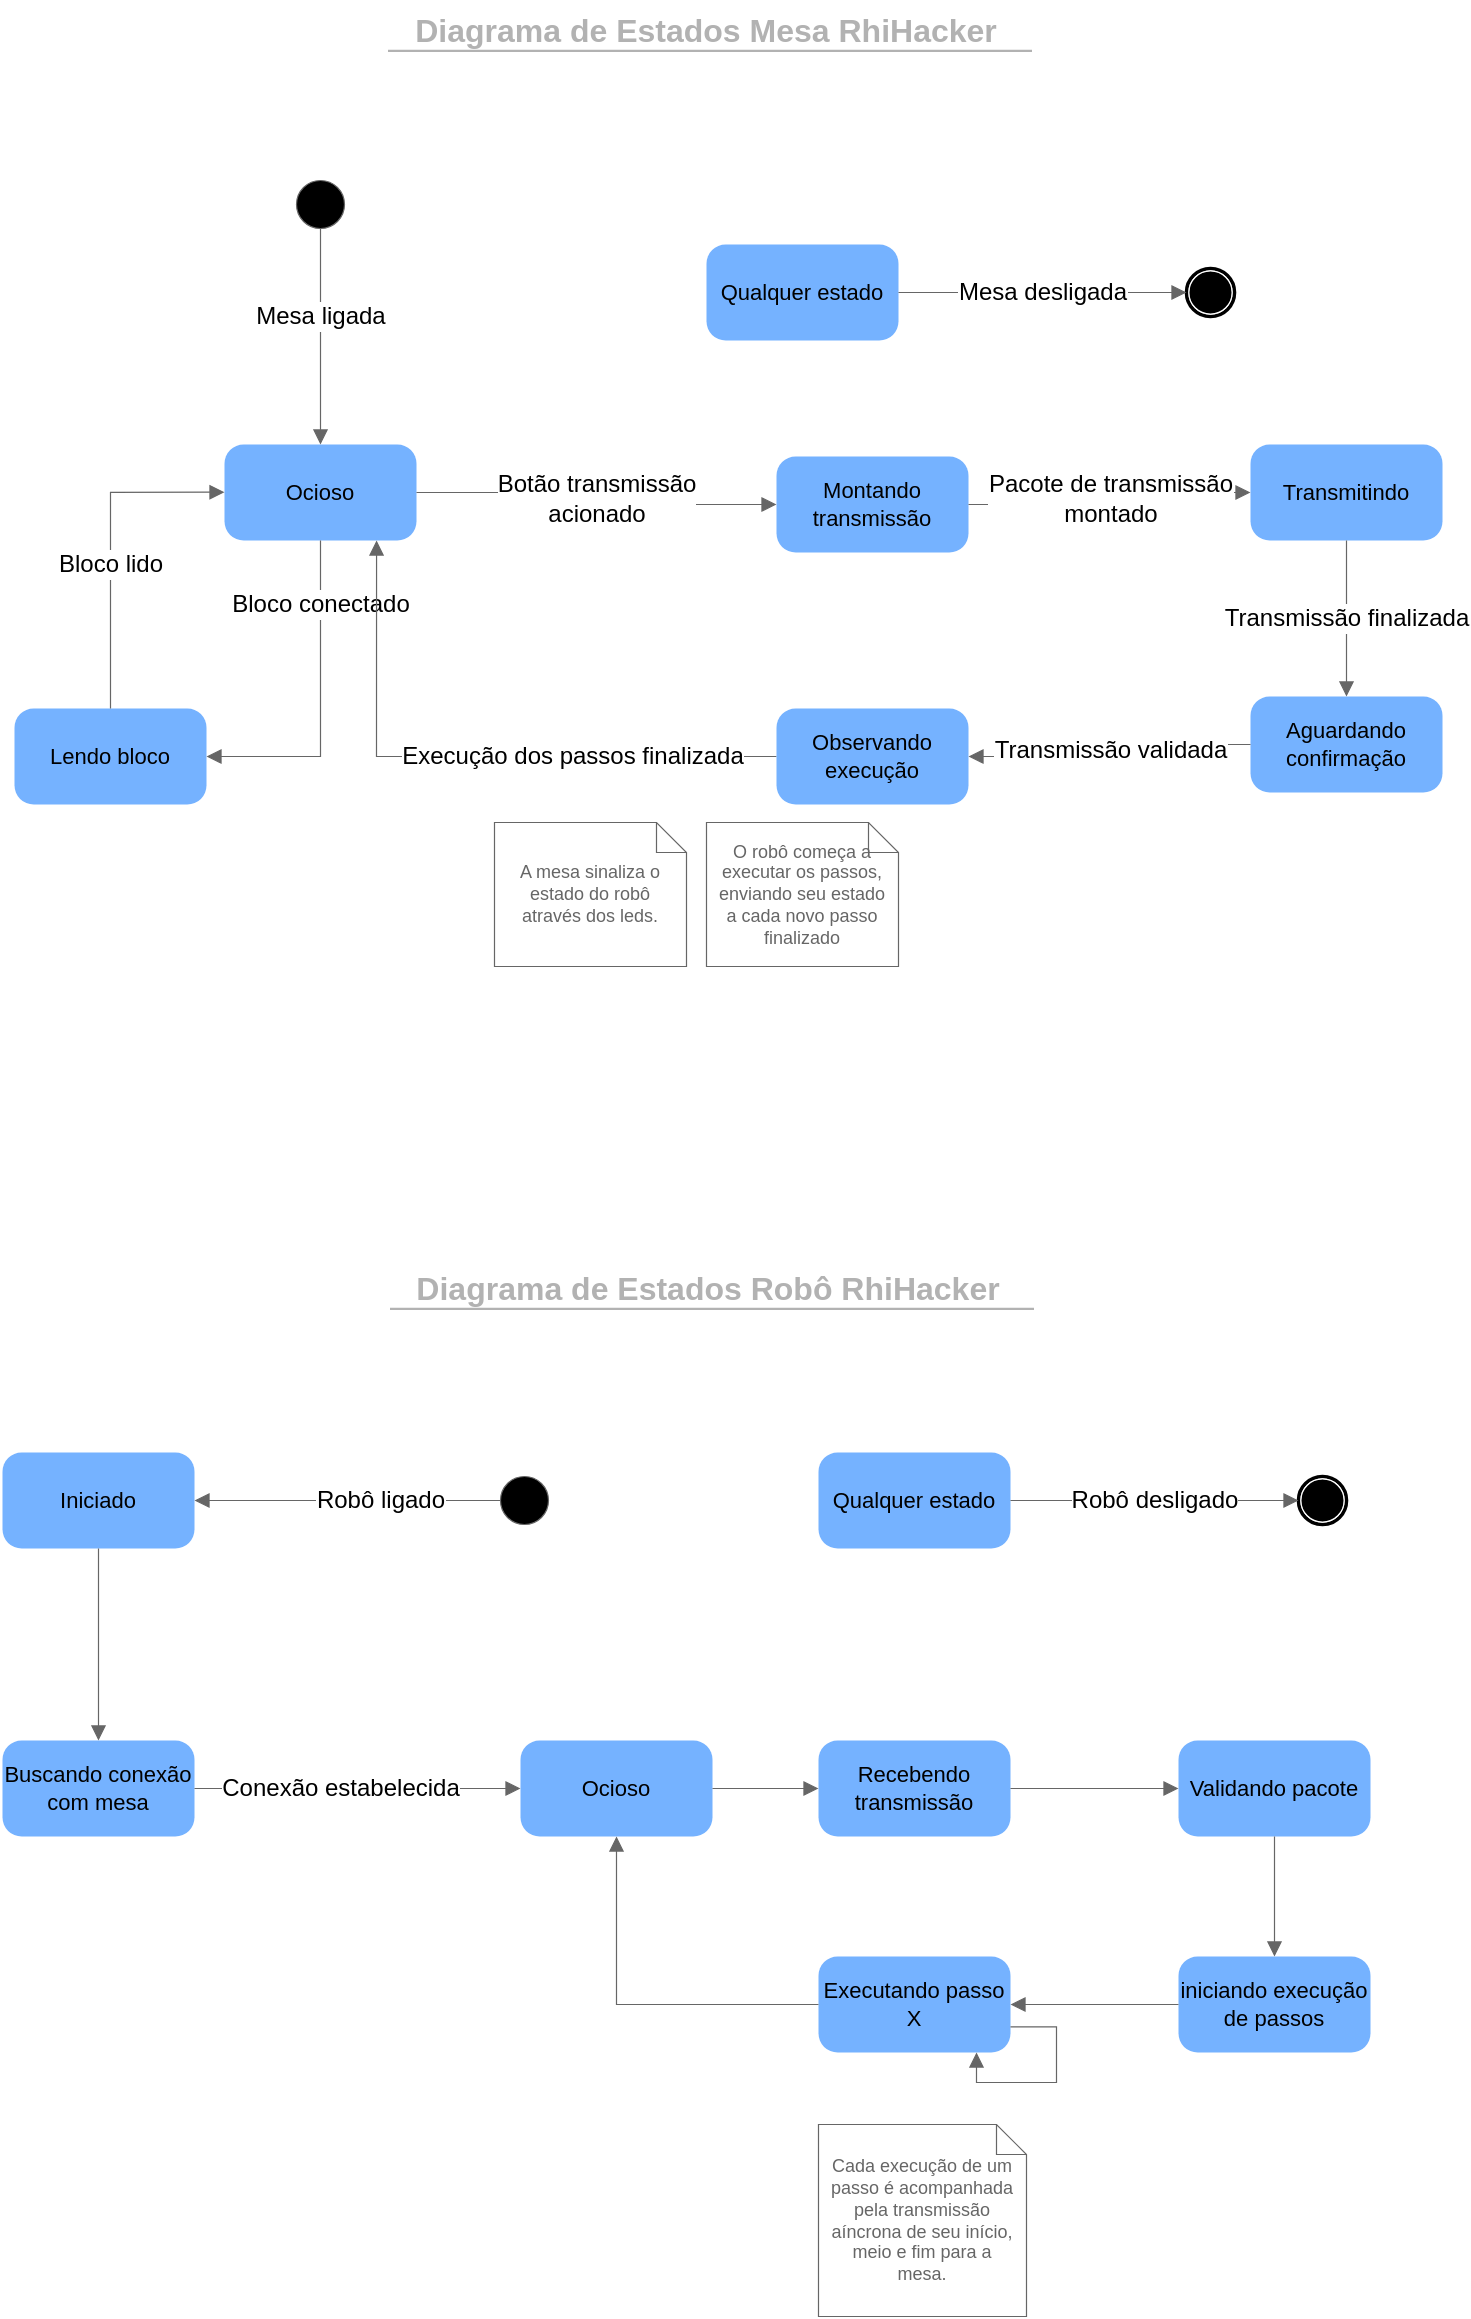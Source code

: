 <mxfile version="10.8.0" type="device"><diagram id="jPDhIY-m_iiemlXF1tMC" name="Page-1"><mxGraphModel dx="1640" dy="908" grid="1" gridSize="10" guides="1" tooltips="1" connect="1" arrows="1" fold="1" page="1" pageScale="1" pageWidth="850" pageHeight="1100" math="0" shadow="0"><root><mxCell id="0"/><mxCell id="1" parent="0"/><mxCell id="Ht96v--oedn0vYf1EuKY-1" value="Diagrama de Estados Mesa RhiHacker" style="html=1;whiteSpace=wrap;;fontSize=16;fontColor=#b2b2b2;fontStyle=1;align=center;spacingLeft=5.628;spacingRight=9.38;spacingTop=2.68;spacing=4;strokeOpacity=0;fillOpacity=0;rounded=1;absoluteArcSize=1;arcSize=9.6;fillColor=#ffffff;strokeWidth=1.2;" vertex="1" parent="1"><mxGeometry x="256" y="40" width="322" height="25" as="geometry"/></mxCell><mxCell id="Ht96v--oedn0vYf1EuKY-2" value="" style="html=1;jettySize=18;fontSize=11;strokeColor=#b2b2b2;strokeOpacity=100;strokeWidth=1.2;rounded=1;arcSize=16;startArrow=none;endArrow=none;exitX=0.012;exitY=0.967;exitPerimeter=1;entryX=0.988;entryY=0.967;entryPerimeter=1;" edge="1" parent="1" source="Ht96v--oedn0vYf1EuKY-1" target="Ht96v--oedn0vYf1EuKY-1"><mxGeometry width="100" height="100" relative="1" as="geometry"/></mxCell><mxCell id="Ht96v--oedn0vYf1EuKY-4" value="Ocioso" style="html=1;whiteSpace=wrap;rounded=1;arcSize=20;fontSize=11;spacing=0;strokeOpacity=0;fillOpacity=100;fillColor=#75b2ff;strokeWidth=0.6;" vertex="1" parent="1"><mxGeometry x="174" y="261" width="96" height="48" as="geometry"/></mxCell><mxCell id="Ht96v--oedn0vYf1EuKY-5" value="" style="html=1;whiteSpace=wrap;shape=ellipse;fillColor=#000000;fontSize=11;spacing=0;strokeColor=#666666;strokeOpacity=100;strokeWidth=0.6;" vertex="1" parent="1"><mxGeometry x="210" y="129" width="24" height="24" as="geometry"/></mxCell><mxCell id="Ht96v--oedn0vYf1EuKY-6" value="" style="html=1;jettySize=18;fontSize=11;strokeColor=#666666;strokeOpacity=100;strokeWidth=0.6;rounded=1;arcSize=0;edgeStyle=orthogonalEdgeStyle;startArrow=none;endArrow=block;endFill=1;exitX=0.5;exitY=1.013;exitPerimeter=1;entryX=0.5;entryY=0;entryPerimeter=1;" edge="1" parent="1" source="Ht96v--oedn0vYf1EuKY-5" target="Ht96v--oedn0vYf1EuKY-4"><mxGeometry width="100" height="100" relative="1" as="geometry"/></mxCell><mxCell id="Ht96v--oedn0vYf1EuKY-7" value="Mesa ligada" style="text;html=1;resizable=0;labelBackgroundColor=#ffffff;align=center;verticalAlign=middle;" vertex="1" parent="Ht96v--oedn0vYf1EuKY-6"><mxGeometry x="-0.197" relative="1" as="geometry"/></mxCell><mxCell id="Ht96v--oedn0vYf1EuKY-8" value="Lendo bloco" style="html=1;whiteSpace=wrap;rounded=1;arcSize=20;fontSize=11;spacing=0;strokeOpacity=0;fillOpacity=100;fillColor=#75b2ff;strokeWidth=0.6;" vertex="1" parent="1"><mxGeometry x="69" y="393" width="96" height="48" as="geometry"/></mxCell><mxCell id="Ht96v--oedn0vYf1EuKY-9" value="" style="html=1;jettySize=18;fontSize=11;strokeColor=#666666;strokeOpacity=100;strokeWidth=0.6;rounded=1;arcSize=0;edgeStyle=orthogonalEdgeStyle;startArrow=none;endArrow=block;endFill=1;exitX=0.5;exitY=1;exitPerimeter=1;entryX=1;entryY=0.5;entryPerimeter=1;" edge="1" parent="1" source="Ht96v--oedn0vYf1EuKY-4" target="Ht96v--oedn0vYf1EuKY-8"><mxGeometry width="100" height="100" relative="1" as="geometry"/></mxCell><mxCell id="Ht96v--oedn0vYf1EuKY-10" value="Bloco conectado" style="text;html=1;resizable=0;labelBackgroundColor=#ffffff;align=center;verticalAlign=middle;" vertex="1" parent="Ht96v--oedn0vYf1EuKY-9"><mxGeometry x="-0.621" relative="1" as="geometry"/></mxCell><mxCell id="Ht96v--oedn0vYf1EuKY-11" value="" style="html=1;jettySize=18;fontSize=11;strokeColor=#666666;strokeOpacity=100;strokeWidth=0.6;rounded=1;arcSize=0;edgeStyle=orthogonalEdgeStyle;startArrow=none;endArrow=block;endFill=1;exitX=0.5;exitY=0;exitPerimeter=1;entryX=0;entryY=0.497;entryPerimeter=1;" edge="1" parent="1" source="Ht96v--oedn0vYf1EuKY-8" target="Ht96v--oedn0vYf1EuKY-4"><mxGeometry width="100" height="100" relative="1" as="geometry"/></mxCell><mxCell id="Ht96v--oedn0vYf1EuKY-12" value="Bloco lido" style="text;html=1;resizable=0;labelBackgroundColor=#ffffff;align=center;verticalAlign=middle;" vertex="1" parent="Ht96v--oedn0vYf1EuKY-11"><mxGeometry x="-0.121" relative="1" as="geometry"/></mxCell><mxCell id="Ht96v--oedn0vYf1EuKY-13" value="Montando transmissão" style="html=1;whiteSpace=wrap;rounded=1;arcSize=20;fontSize=11;spacing=0;strokeOpacity=0;fillOpacity=100;fillColor=#75b2ff;strokeWidth=0.6;" vertex="1" parent="1"><mxGeometry x="450" y="267" width="96" height="48" as="geometry"/></mxCell><mxCell id="Ht96v--oedn0vYf1EuKY-14" value="" style="html=1;jettySize=18;fontSize=11;strokeColor=#666666;strokeOpacity=100;strokeWidth=0.6;rounded=1;arcSize=0;edgeStyle=orthogonalEdgeStyle;startArrow=none;endArrow=block;endFill=1;exitX=1;exitY=0.5;exitPerimeter=1;entryX=0;entryY=0.5;entryPerimeter=1;" edge="1" parent="1" source="Ht96v--oedn0vYf1EuKY-4" target="Ht96v--oedn0vYf1EuKY-13"><mxGeometry width="100" height="100" relative="1" as="geometry"/></mxCell><mxCell id="Ht96v--oedn0vYf1EuKY-15" value="Botão transmissão&#xA;acionado" style="text;html=1;resizable=0;labelBackgroundColor=#ffffff;align=center;verticalAlign=middle;" vertex="1" parent="Ht96v--oedn0vYf1EuKY-14"><mxGeometry relative="1" as="geometry"/></mxCell><mxCell id="Ht96v--oedn0vYf1EuKY-16" value="Transmitindo" style="html=1;whiteSpace=wrap;rounded=1;arcSize=20;fontSize=11;spacing=0;strokeOpacity=0;fillOpacity=100;fillColor=#75b2ff;strokeWidth=0.6;" vertex="1" parent="1"><mxGeometry x="687" y="261" width="96" height="48" as="geometry"/></mxCell><mxCell id="Ht96v--oedn0vYf1EuKY-17" value="" style="html=1;jettySize=18;fontSize=11;strokeColor=#666666;strokeOpacity=100;strokeWidth=0.6;rounded=1;arcSize=0;edgeStyle=orthogonalEdgeStyle;startArrow=none;endArrow=block;endFill=1;exitX=1;exitY=0.5;exitPerimeter=1;entryX=0;entryY=0.5;entryPerimeter=1;" edge="1" parent="1" source="Ht96v--oedn0vYf1EuKY-13" target="Ht96v--oedn0vYf1EuKY-16"><mxGeometry width="100" height="100" relative="1" as="geometry"/></mxCell><mxCell id="Ht96v--oedn0vYf1EuKY-18" value="Pacote de transmissão&#xA;montado" style="text;html=1;resizable=0;labelBackgroundColor=#ffffff;align=center;verticalAlign=middle;" vertex="1" parent="Ht96v--oedn0vYf1EuKY-17"><mxGeometry relative="1" as="geometry"/></mxCell><mxCell id="Ht96v--oedn0vYf1EuKY-19" value="Aguardando confirmação" style="html=1;whiteSpace=wrap;rounded=1;arcSize=20;fontSize=11;spacing=0;strokeOpacity=0;fillOpacity=100;fillColor=#75b2ff;strokeWidth=0.6;" vertex="1" parent="1"><mxGeometry x="687" y="387" width="96" height="48" as="geometry"/></mxCell><mxCell id="Ht96v--oedn0vYf1EuKY-20" value="" style="html=1;jettySize=18;fontSize=11;strokeColor=#666666;strokeOpacity=100;strokeWidth=0.6;rounded=1;arcSize=0;edgeStyle=orthogonalEdgeStyle;startArrow=none;endArrow=block;endFill=1;exitX=0.5;exitY=1;exitPerimeter=1;entryX=0.5;entryY=0;entryPerimeter=1;" edge="1" parent="1" source="Ht96v--oedn0vYf1EuKY-16" target="Ht96v--oedn0vYf1EuKY-19"><mxGeometry width="100" height="100" relative="1" as="geometry"/></mxCell><mxCell id="Ht96v--oedn0vYf1EuKY-21" value="Transmissão finalizada" style="text;html=1;resizable=0;labelBackgroundColor=#ffffff;align=center;verticalAlign=middle;" vertex="1" parent="Ht96v--oedn0vYf1EuKY-20"><mxGeometry relative="1" as="geometry"/></mxCell><mxCell id="Ht96v--oedn0vYf1EuKY-22" value="" style="html=1;jettySize=18;fontSize=11;strokeColor=#666666;strokeOpacity=100;strokeWidth=0.6;rounded=1;arcSize=0;edgeStyle=orthogonalEdgeStyle;startArrow=none;endArrow=block;endFill=1;exitX=0;exitY=0.5;exitPerimeter=1;entryX=0.792;entryY=1;entryPerimeter=1;" edge="1" parent="1" source="Ht96v--oedn0vYf1EuKY-28" target="Ht96v--oedn0vYf1EuKY-4"><mxGeometry width="100" height="100" relative="1" as="geometry"/></mxCell><mxCell id="Ht96v--oedn0vYf1EuKY-23" value="Execução dos passos finalizada" style="text;html=1;resizable=0;labelBackgroundColor=#ffffff;align=center;verticalAlign=middle;" vertex="1" parent="Ht96v--oedn0vYf1EuKY-22"><mxGeometry x="-0.333" relative="1" as="geometry"/></mxCell><mxCell id="Ht96v--oedn0vYf1EuKY-24" value="" style="html=1;whiteSpace=wrap;shape=mxgraph.bpmn.shape;outline=end;symbol=terminate;strokeColor=#000000;fillColor=#ffffff;fontSize=11;spacing=0;strokeOpacity=100;strokeWidth=0.6;" vertex="1" parent="1"><mxGeometry x="655" y="173" width="24" height="24" as="geometry"/></mxCell><mxCell id="Ht96v--oedn0vYf1EuKY-25" value="Qualquer estado" style="html=1;whiteSpace=wrap;rounded=1;arcSize=20;fontSize=11;spacing=0;strokeOpacity=0;fillOpacity=100;fillColor=#75b2ff;strokeWidth=0.6;" vertex="1" parent="1"><mxGeometry x="415" y="161" width="96" height="48" as="geometry"/></mxCell><mxCell id="Ht96v--oedn0vYf1EuKY-26" value="" style="html=1;jettySize=18;fontSize=11;strokeColor=#666666;strokeOpacity=100;strokeWidth=0.6;rounded=1;arcSize=0;edgeStyle=orthogonalEdgeStyle;startArrow=none;endArrow=block;endFill=1;exitX=1;exitY=0.5;exitPerimeter=1;entryX=-0.013;entryY=0.5;entryPerimeter=1;" edge="1" parent="1" source="Ht96v--oedn0vYf1EuKY-25" target="Ht96v--oedn0vYf1EuKY-24"><mxGeometry width="100" height="100" relative="1" as="geometry"/></mxCell><mxCell id="Ht96v--oedn0vYf1EuKY-27" value="Mesa desligada" style="text;html=1;resizable=0;labelBackgroundColor=#ffffff;align=center;verticalAlign=middle;" vertex="1" parent="Ht96v--oedn0vYf1EuKY-26"><mxGeometry relative="1" as="geometry"/></mxCell><mxCell id="Ht96v--oedn0vYf1EuKY-28" value="Observando execução" style="html=1;whiteSpace=wrap;rounded=1;arcSize=20;fontSize=11;spacing=0;strokeOpacity=0;fillOpacity=100;fillColor=#75b2ff;strokeWidth=0.6;" vertex="1" parent="1"><mxGeometry x="450" y="393" width="96" height="48" as="geometry"/></mxCell><mxCell id="Ht96v--oedn0vYf1EuKY-29" value="" style="html=1;jettySize=18;fontSize=11;strokeColor=#666666;strokeOpacity=100;strokeWidth=0.6;rounded=1;arcSize=0;edgeStyle=orthogonalEdgeStyle;startArrow=none;endArrow=block;endFill=1;exitX=0;exitY=0.5;exitPerimeter=1;entryX=1;entryY=0.5;entryPerimeter=1;" edge="1" parent="1" source="Ht96v--oedn0vYf1EuKY-19" target="Ht96v--oedn0vYf1EuKY-28"><mxGeometry width="100" height="100" relative="1" as="geometry"/></mxCell><mxCell id="Ht96v--oedn0vYf1EuKY-30" value="Transmissão validada" style="text;html=1;resizable=0;labelBackgroundColor=#ffffff;align=center;verticalAlign=middle;" vertex="1" parent="Ht96v--oedn0vYf1EuKY-29"><mxGeometry relative="1" as="geometry"/></mxCell><mxCell id="Ht96v--oedn0vYf1EuKY-31" value="O robô começa a executar os passos, enviando seu estado a cada novo passo  finalizado" style="html=1;whiteSpace=wrap;shape=note;size=15;fontSize=9;fontColor=#666666;spacing=5;strokeColor=#666666;strokeOpacity=100;strokeWidth=0.6;" vertex="1" parent="1"><mxGeometry x="415" y="450" width="96" height="72" as="geometry"/></mxCell><mxCell id="Ht96v--oedn0vYf1EuKY-32" value="A mesa sinaliza o estado do robô através dos leds." style="html=1;whiteSpace=wrap;shape=note;size=15;fontSize=9;fontColor=#666666;spacing=5;strokeColor=#666666;strokeOpacity=100;strokeWidth=0.6;" vertex="1" parent="1"><mxGeometry x="309" y="450" width="96" height="72" as="geometry"/></mxCell><mxCell id="Ht96v--oedn0vYf1EuKY-33" value="Diagrama de Estados Robô RhiHacker" style="html=1;whiteSpace=wrap;;fontSize=16;fontColor=#b2b2b2;fontStyle=1;align=center;spacingLeft=5.628;spacingRight=9.38;spacingTop=2.68;spacing=4;strokeOpacity=0;fillOpacity=0;rounded=1;absoluteArcSize=1;arcSize=9.6;fillColor=#ffffff;strokeWidth=1.2;" vertex="1" parent="1"><mxGeometry x="257" y="669" width="322" height="25" as="geometry"/></mxCell><mxCell id="Ht96v--oedn0vYf1EuKY-34" value="" style="html=1;jettySize=18;fontSize=11;strokeColor=#b2b2b2;strokeOpacity=100;strokeWidth=1.2;rounded=1;arcSize=16;startArrow=none;endArrow=none;exitX=0.012;exitY=0.967;exitPerimeter=1;entryX=0.988;entryY=0.967;entryPerimeter=1;" edge="1" parent="1" source="Ht96v--oedn0vYf1EuKY-33" target="Ht96v--oedn0vYf1EuKY-33"><mxGeometry width="100" height="100" relative="1" as="geometry"/></mxCell><mxCell id="Ht96v--oedn0vYf1EuKY-36" value="" style="html=1;whiteSpace=wrap;shape=ellipse;fillColor=#000000;fontSize=11;spacing=0;strokeColor=#666666;strokeOpacity=100;strokeWidth=0.6;" vertex="1" parent="1"><mxGeometry x="312" y="777" width="24" height="24" as="geometry"/></mxCell><mxCell id="Ht96v--oedn0vYf1EuKY-37" value="Iniciado" style="html=1;whiteSpace=wrap;rounded=1;arcSize=20;fontSize=11;spacing=0;strokeOpacity=0;fillOpacity=100;fillColor=#75b2ff;strokeWidth=0.6;" vertex="1" parent="1"><mxGeometry x="63" y="765" width="96" height="48" as="geometry"/></mxCell><mxCell id="Ht96v--oedn0vYf1EuKY-38" value="" style="html=1;jettySize=18;fontSize=11;strokeColor=#666666;strokeOpacity=100;strokeWidth=0.6;rounded=1;arcSize=0;edgeStyle=orthogonalEdgeStyle;startArrow=none;endArrow=block;endFill=1;exitX=-0.013;exitY=0.5;exitPerimeter=1;entryX=1;entryY=0.5;entryPerimeter=1;" edge="1" parent="1" source="Ht96v--oedn0vYf1EuKY-36" target="Ht96v--oedn0vYf1EuKY-37"><mxGeometry width="100" height="100" relative="1" as="geometry"/></mxCell><mxCell id="Ht96v--oedn0vYf1EuKY-39" value="Robô ligado" style="text;html=1;resizable=0;labelBackgroundColor=#ffffff;align=center;verticalAlign=middle;" vertex="1" parent="Ht96v--oedn0vYf1EuKY-38"><mxGeometry x="-0.211" relative="1" as="geometry"/></mxCell><mxCell id="Ht96v--oedn0vYf1EuKY-40" value="Recebendo transmissão" style="html=1;whiteSpace=wrap;rounded=1;arcSize=20;fontSize=11;spacing=0;strokeOpacity=0;fillOpacity=100;fillColor=#75b2ff;strokeWidth=0.6;" vertex="1" parent="1"><mxGeometry x="471" y="909" width="96" height="48" as="geometry"/></mxCell><mxCell id="Ht96v--oedn0vYf1EuKY-41" value="Validando pacote" style="html=1;whiteSpace=wrap;rounded=1;arcSize=20;fontSize=11;spacing=0;strokeOpacity=0;fillOpacity=100;fillColor=#75b2ff;strokeWidth=0.6;" vertex="1" parent="1"><mxGeometry x="651" y="909" width="96" height="48" as="geometry"/></mxCell><mxCell id="Ht96v--oedn0vYf1EuKY-42" value="iniciando execução de passos" style="html=1;whiteSpace=wrap;rounded=1;arcSize=20;fontSize=11;spacing=0;strokeOpacity=0;fillOpacity=100;fillColor=#75b2ff;strokeWidth=0.6;" vertex="1" parent="1"><mxGeometry x="651" y="1017" width="96" height="48" as="geometry"/></mxCell><mxCell id="Ht96v--oedn0vYf1EuKY-43" value="Executando passo X" style="html=1;whiteSpace=wrap;rounded=1;arcSize=20;fontSize=11;spacing=0;strokeOpacity=0;fillOpacity=100;fillColor=#75b2ff;strokeWidth=0.6;" vertex="1" parent="1"><mxGeometry x="471" y="1017" width="96" height="48" as="geometry"/></mxCell><mxCell id="Ht96v--oedn0vYf1EuKY-44" value="" style="html=1;jettySize=18;fontSize=11;strokeColor=#666666;strokeOpacity=100;strokeWidth=0.6;rounded=1;arcSize=0;edgeStyle=orthogonalEdgeStyle;startArrow=none;endArrow=block;endFill=1;exitX=0;exitY=0.5;exitPerimeter=1;entryX=1;entryY=0.5;entryPerimeter=1;" edge="1" parent="1" source="Ht96v--oedn0vYf1EuKY-42" target="Ht96v--oedn0vYf1EuKY-43"><mxGeometry width="100" height="100" relative="1" as="geometry"/></mxCell><mxCell id="Ht96v--oedn0vYf1EuKY-45" value="" style="html=1;jettySize=18;fontSize=11;strokeColor=#666666;strokeOpacity=100;strokeWidth=0.6;rounded=1;arcSize=0;edgeStyle=orthogonalEdgeStyle;startArrow=none;endArrow=block;endFill=1;exitX=1;exitY=0.734;exitPerimeter=1;" edge="1" parent="1" source="Ht96v--oedn0vYf1EuKY-43" target="Ht96v--oedn0vYf1EuKY-43"><mxGeometry width="100" height="100" relative="1" as="geometry"><mxPoint x="550" y="1070" as="targetPoint"/><Array as="points"><mxPoint x="590" y="1052"/><mxPoint x="590" y="1080"/><mxPoint x="550" y="1080"/></Array></mxGeometry></mxCell><mxCell id="Ht96v--oedn0vYf1EuKY-46" value="Cada execução de um passo é acompanhada pela transmissão aíncrona de seu início, meio e fim para a mesa." style="html=1;whiteSpace=wrap;shape=note;size=15;fontSize=9;fontColor=#666666;spacing=5;strokeColor=#666666;strokeOpacity=100;strokeWidth=0.6;" vertex="1" parent="1"><mxGeometry x="471" y="1101" width="104" height="96" as="geometry"/></mxCell><mxCell id="Ht96v--oedn0vYf1EuKY-47" value="" style="html=1;jettySize=18;fontSize=11;strokeColor=#666666;strokeOpacity=100;strokeWidth=0.6;rounded=1;arcSize=0;edgeStyle=orthogonalEdgeStyle;startArrow=none;endArrow=block;endFill=1;exitX=1;exitY=0.5;exitPerimeter=1;entryX=0;entryY=0.5;entryPerimeter=1;" edge="1" parent="1" source="Ht96v--oedn0vYf1EuKY-40" target="Ht96v--oedn0vYf1EuKY-41"><mxGeometry width="100" height="100" relative="1" as="geometry"/></mxCell><mxCell id="Ht96v--oedn0vYf1EuKY-48" value="" style="html=1;jettySize=18;fontSize=11;strokeColor=#666666;strokeOpacity=100;strokeWidth=0.6;rounded=1;arcSize=0;edgeStyle=orthogonalEdgeStyle;startArrow=none;endArrow=block;endFill=1;exitX=0.5;exitY=1;exitPerimeter=1;entryX=0.5;entryY=0;entryPerimeter=1;" edge="1" parent="1" source="Ht96v--oedn0vYf1EuKY-41" target="Ht96v--oedn0vYf1EuKY-42"><mxGeometry width="100" height="100" relative="1" as="geometry"/></mxCell><mxCell id="Ht96v--oedn0vYf1EuKY-49" value="Buscando conexão com mesa" style="html=1;whiteSpace=wrap;rounded=1;arcSize=20;fontSize=11;spacing=0;strokeOpacity=0;fillOpacity=100;fillColor=#75b2ff;strokeWidth=0.6;" vertex="1" parent="1"><mxGeometry x="63" y="909" width="96" height="48" as="geometry"/></mxCell><mxCell id="Ht96v--oedn0vYf1EuKY-50" value="Ocioso" style="html=1;whiteSpace=wrap;rounded=1;arcSize=20;fontSize=11;spacing=0;strokeOpacity=0;fillOpacity=100;fillColor=#75b2ff;strokeWidth=0.6;" vertex="1" parent="1"><mxGeometry x="322" y="909" width="96" height="48" as="geometry"/></mxCell><mxCell id="Ht96v--oedn0vYf1EuKY-51" value="" style="html=1;jettySize=18;fontSize=11;strokeColor=#666666;strokeOpacity=100;strokeWidth=0.6;rounded=1;arcSize=0;edgeStyle=orthogonalEdgeStyle;startArrow=none;endArrow=block;endFill=1;exitX=0.5;exitY=1;exitPerimeter=1;entryX=0.5;entryY=0;entryPerimeter=1;" edge="1" parent="1" source="Ht96v--oedn0vYf1EuKY-37" target="Ht96v--oedn0vYf1EuKY-49"><mxGeometry width="100" height="100" relative="1" as="geometry"/></mxCell><mxCell id="Ht96v--oedn0vYf1EuKY-52" value="" style="html=1;jettySize=18;fontSize=11;strokeColor=#666666;strokeOpacity=100;strokeWidth=0.6;rounded=1;arcSize=0;edgeStyle=orthogonalEdgeStyle;startArrow=none;endArrow=block;endFill=1;exitX=1;exitY=0.5;exitPerimeter=1;entryX=0;entryY=0.5;entryPerimeter=1;" edge="1" parent="1" source="Ht96v--oedn0vYf1EuKY-49" target="Ht96v--oedn0vYf1EuKY-50"><mxGeometry width="100" height="100" relative="1" as="geometry"/></mxCell><mxCell id="Ht96v--oedn0vYf1EuKY-53" value="Conexão estabelecida" style="text;html=1;resizable=0;labelBackgroundColor=#ffffff;align=center;verticalAlign=middle;" vertex="1" parent="Ht96v--oedn0vYf1EuKY-52"><mxGeometry x="-0.113" relative="1" as="geometry"/></mxCell><mxCell id="Ht96v--oedn0vYf1EuKY-54" value="" style="html=1;jettySize=18;fontSize=11;strokeColor=#666666;strokeOpacity=100;strokeWidth=0.6;rounded=1;arcSize=0;edgeStyle=orthogonalEdgeStyle;startArrow=none;endArrow=block;endFill=1;exitX=1;exitY=0.5;exitPerimeter=1;entryX=0;entryY=0.5;entryPerimeter=1;" edge="1" parent="1" source="Ht96v--oedn0vYf1EuKY-50" target="Ht96v--oedn0vYf1EuKY-40"><mxGeometry width="100" height="100" relative="1" as="geometry"/></mxCell><mxCell id="Ht96v--oedn0vYf1EuKY-55" value="" style="html=1;jettySize=18;fontSize=11;strokeColor=#666666;strokeOpacity=100;strokeWidth=0.6;rounded=1;arcSize=0;edgeStyle=orthogonalEdgeStyle;startArrow=none;endArrow=block;endFill=1;exitX=0;exitY=0.5;exitPerimeter=1;entryX=0.5;entryY=1;entryPerimeter=1;" edge="1" parent="1" source="Ht96v--oedn0vYf1EuKY-43" target="Ht96v--oedn0vYf1EuKY-50"><mxGeometry width="100" height="100" relative="1" as="geometry"/></mxCell><mxCell id="Ht96v--oedn0vYf1EuKY-56" value="" style="html=1;whiteSpace=wrap;shape=mxgraph.bpmn.shape;outline=end;symbol=terminate;strokeColor=#000000;fillColor=#ffffff;fontSize=11;spacing=0;strokeOpacity=100;strokeWidth=0.6;" vertex="1" parent="1"><mxGeometry x="711" y="777" width="24" height="24" as="geometry"/></mxCell><mxCell id="Ht96v--oedn0vYf1EuKY-57" value="Qualquer estado" style="html=1;whiteSpace=wrap;rounded=1;arcSize=20;fontSize=11;spacing=0;strokeOpacity=0;fillOpacity=100;fillColor=#75b2ff;strokeWidth=0.6;" vertex="1" parent="1"><mxGeometry x="471" y="765" width="96" height="48" as="geometry"/></mxCell><mxCell id="Ht96v--oedn0vYf1EuKY-58" value="" style="html=1;jettySize=18;fontSize=11;strokeColor=#666666;strokeOpacity=100;strokeWidth=0.6;rounded=1;arcSize=0;edgeStyle=orthogonalEdgeStyle;startArrow=none;endArrow=block;endFill=1;exitX=1;exitY=0.5;exitPerimeter=1;entryX=-0.013;entryY=0.5;entryPerimeter=1;" edge="1" parent="1" source="Ht96v--oedn0vYf1EuKY-57" target="Ht96v--oedn0vYf1EuKY-56"><mxGeometry width="100" height="100" relative="1" as="geometry"/></mxCell><mxCell id="Ht96v--oedn0vYf1EuKY-59" value="Robô desligado" style="text;html=1;resizable=0;labelBackgroundColor=#ffffff;align=center;verticalAlign=middle;" vertex="1" parent="Ht96v--oedn0vYf1EuKY-58"><mxGeometry relative="1" as="geometry"/></mxCell></root></mxGraphModel></diagram></mxfile>